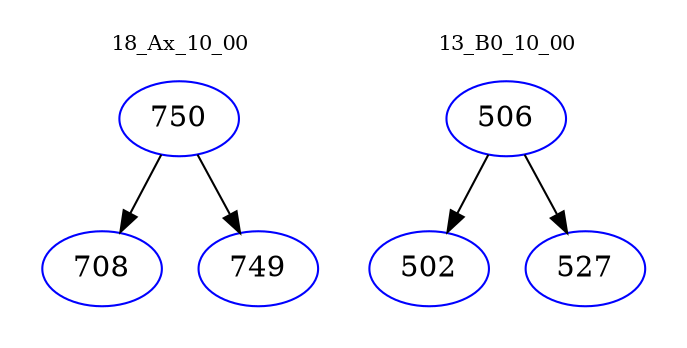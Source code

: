 digraph{
subgraph cluster_0 {
color = white
label = "18_Ax_10_00";
fontsize=10;
T0_750 [label="750", color="blue"]
T0_750 -> T0_708 [color="black"]
T0_708 [label="708", color="blue"]
T0_750 -> T0_749 [color="black"]
T0_749 [label="749", color="blue"]
}
subgraph cluster_1 {
color = white
label = "13_B0_10_00";
fontsize=10;
T1_506 [label="506", color="blue"]
T1_506 -> T1_502 [color="black"]
T1_502 [label="502", color="blue"]
T1_506 -> T1_527 [color="black"]
T1_527 [label="527", color="blue"]
}
}
